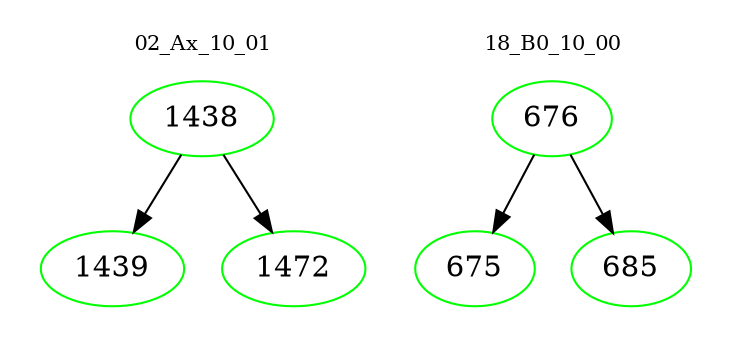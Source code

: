 digraph{
subgraph cluster_0 {
color = white
label = "02_Ax_10_01";
fontsize=10;
T0_1438 [label="1438", color="green"]
T0_1438 -> T0_1439 [color="black"]
T0_1439 [label="1439", color="green"]
T0_1438 -> T0_1472 [color="black"]
T0_1472 [label="1472", color="green"]
}
subgraph cluster_1 {
color = white
label = "18_B0_10_00";
fontsize=10;
T1_676 [label="676", color="green"]
T1_676 -> T1_675 [color="black"]
T1_675 [label="675", color="green"]
T1_676 -> T1_685 [color="black"]
T1_685 [label="685", color="green"]
}
}
